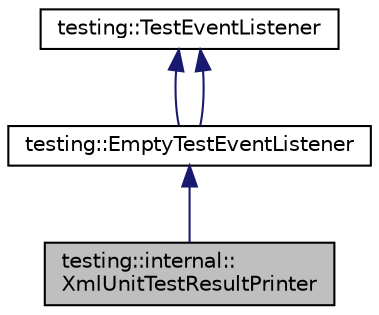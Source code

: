 digraph "testing::internal::XmlUnitTestResultPrinter"
{
 // LATEX_PDF_SIZE
  edge [fontname="Helvetica",fontsize="10",labelfontname="Helvetica",labelfontsize="10"];
  node [fontname="Helvetica",fontsize="10",shape=record];
  Node1 [label="testing::internal::\lXmlUnitTestResultPrinter",height=0.2,width=0.4,color="black", fillcolor="grey75", style="filled", fontcolor="black",tooltip=" "];
  Node2 -> Node1 [dir="back",color="midnightblue",fontsize="10",style="solid",fontname="Helvetica"];
  Node2 [label="testing::EmptyTestEventListener",height=0.2,width=0.4,color="black", fillcolor="white", style="filled",URL="$classtesting_1_1EmptyTestEventListener.html",tooltip=" "];
  Node3 -> Node2 [dir="back",color="midnightblue",fontsize="10",style="solid",fontname="Helvetica"];
  Node3 [label="testing::TestEventListener",height=0.2,width=0.4,color="black", fillcolor="white", style="filled",URL="$classtesting_1_1TestEventListener.html",tooltip=" "];
  Node3 -> Node2 [dir="back",color="midnightblue",fontsize="10",style="solid",fontname="Helvetica"];
}
